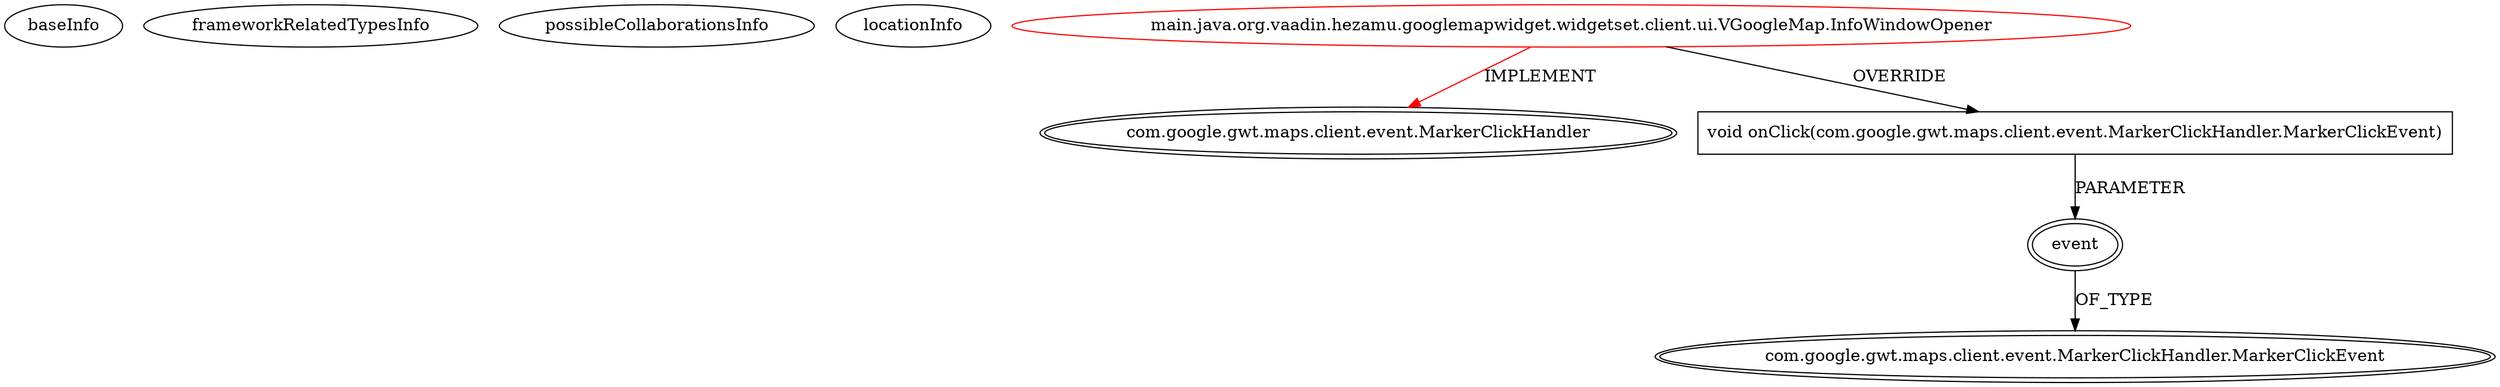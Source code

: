 digraph {
baseInfo[graphId=4441,category="extension_graph",isAnonymous=false,possibleRelation=false]
frameworkRelatedTypesInfo[0="com.google.gwt.maps.client.event.MarkerClickHandler"]
possibleCollaborationsInfo[]
locationInfo[projectName="rwl-GoogleMapWidget",filePath="/rwl-GoogleMapWidget/GoogleMapWidget-master/src/main/java/org/vaadin/hezamu/googlemapwidget/widgetset/client/ui/VGoogleMap.java",contextSignature="InfoWindowOpener",graphId="4441"]
0[label="main.java.org.vaadin.hezamu.googlemapwidget.widgetset.client.ui.VGoogleMap.InfoWindowOpener",vertexType="ROOT_CLIENT_CLASS_DECLARATION",isFrameworkType=false,color=red]
1[label="com.google.gwt.maps.client.event.MarkerClickHandler",vertexType="FRAMEWORK_INTERFACE_TYPE",isFrameworkType=true,peripheries=2]
2[label="void onClick(com.google.gwt.maps.client.event.MarkerClickHandler.MarkerClickEvent)",vertexType="OVERRIDING_METHOD_DECLARATION",isFrameworkType=false,shape=box]
3[label="event",vertexType="PARAMETER_DECLARATION",isFrameworkType=true,peripheries=2]
4[label="com.google.gwt.maps.client.event.MarkerClickHandler.MarkerClickEvent",vertexType="FRAMEWORK_CLASS_TYPE",isFrameworkType=true,peripheries=2]
0->1[label="IMPLEMENT",color=red]
0->2[label="OVERRIDE"]
3->4[label="OF_TYPE"]
2->3[label="PARAMETER"]
}
